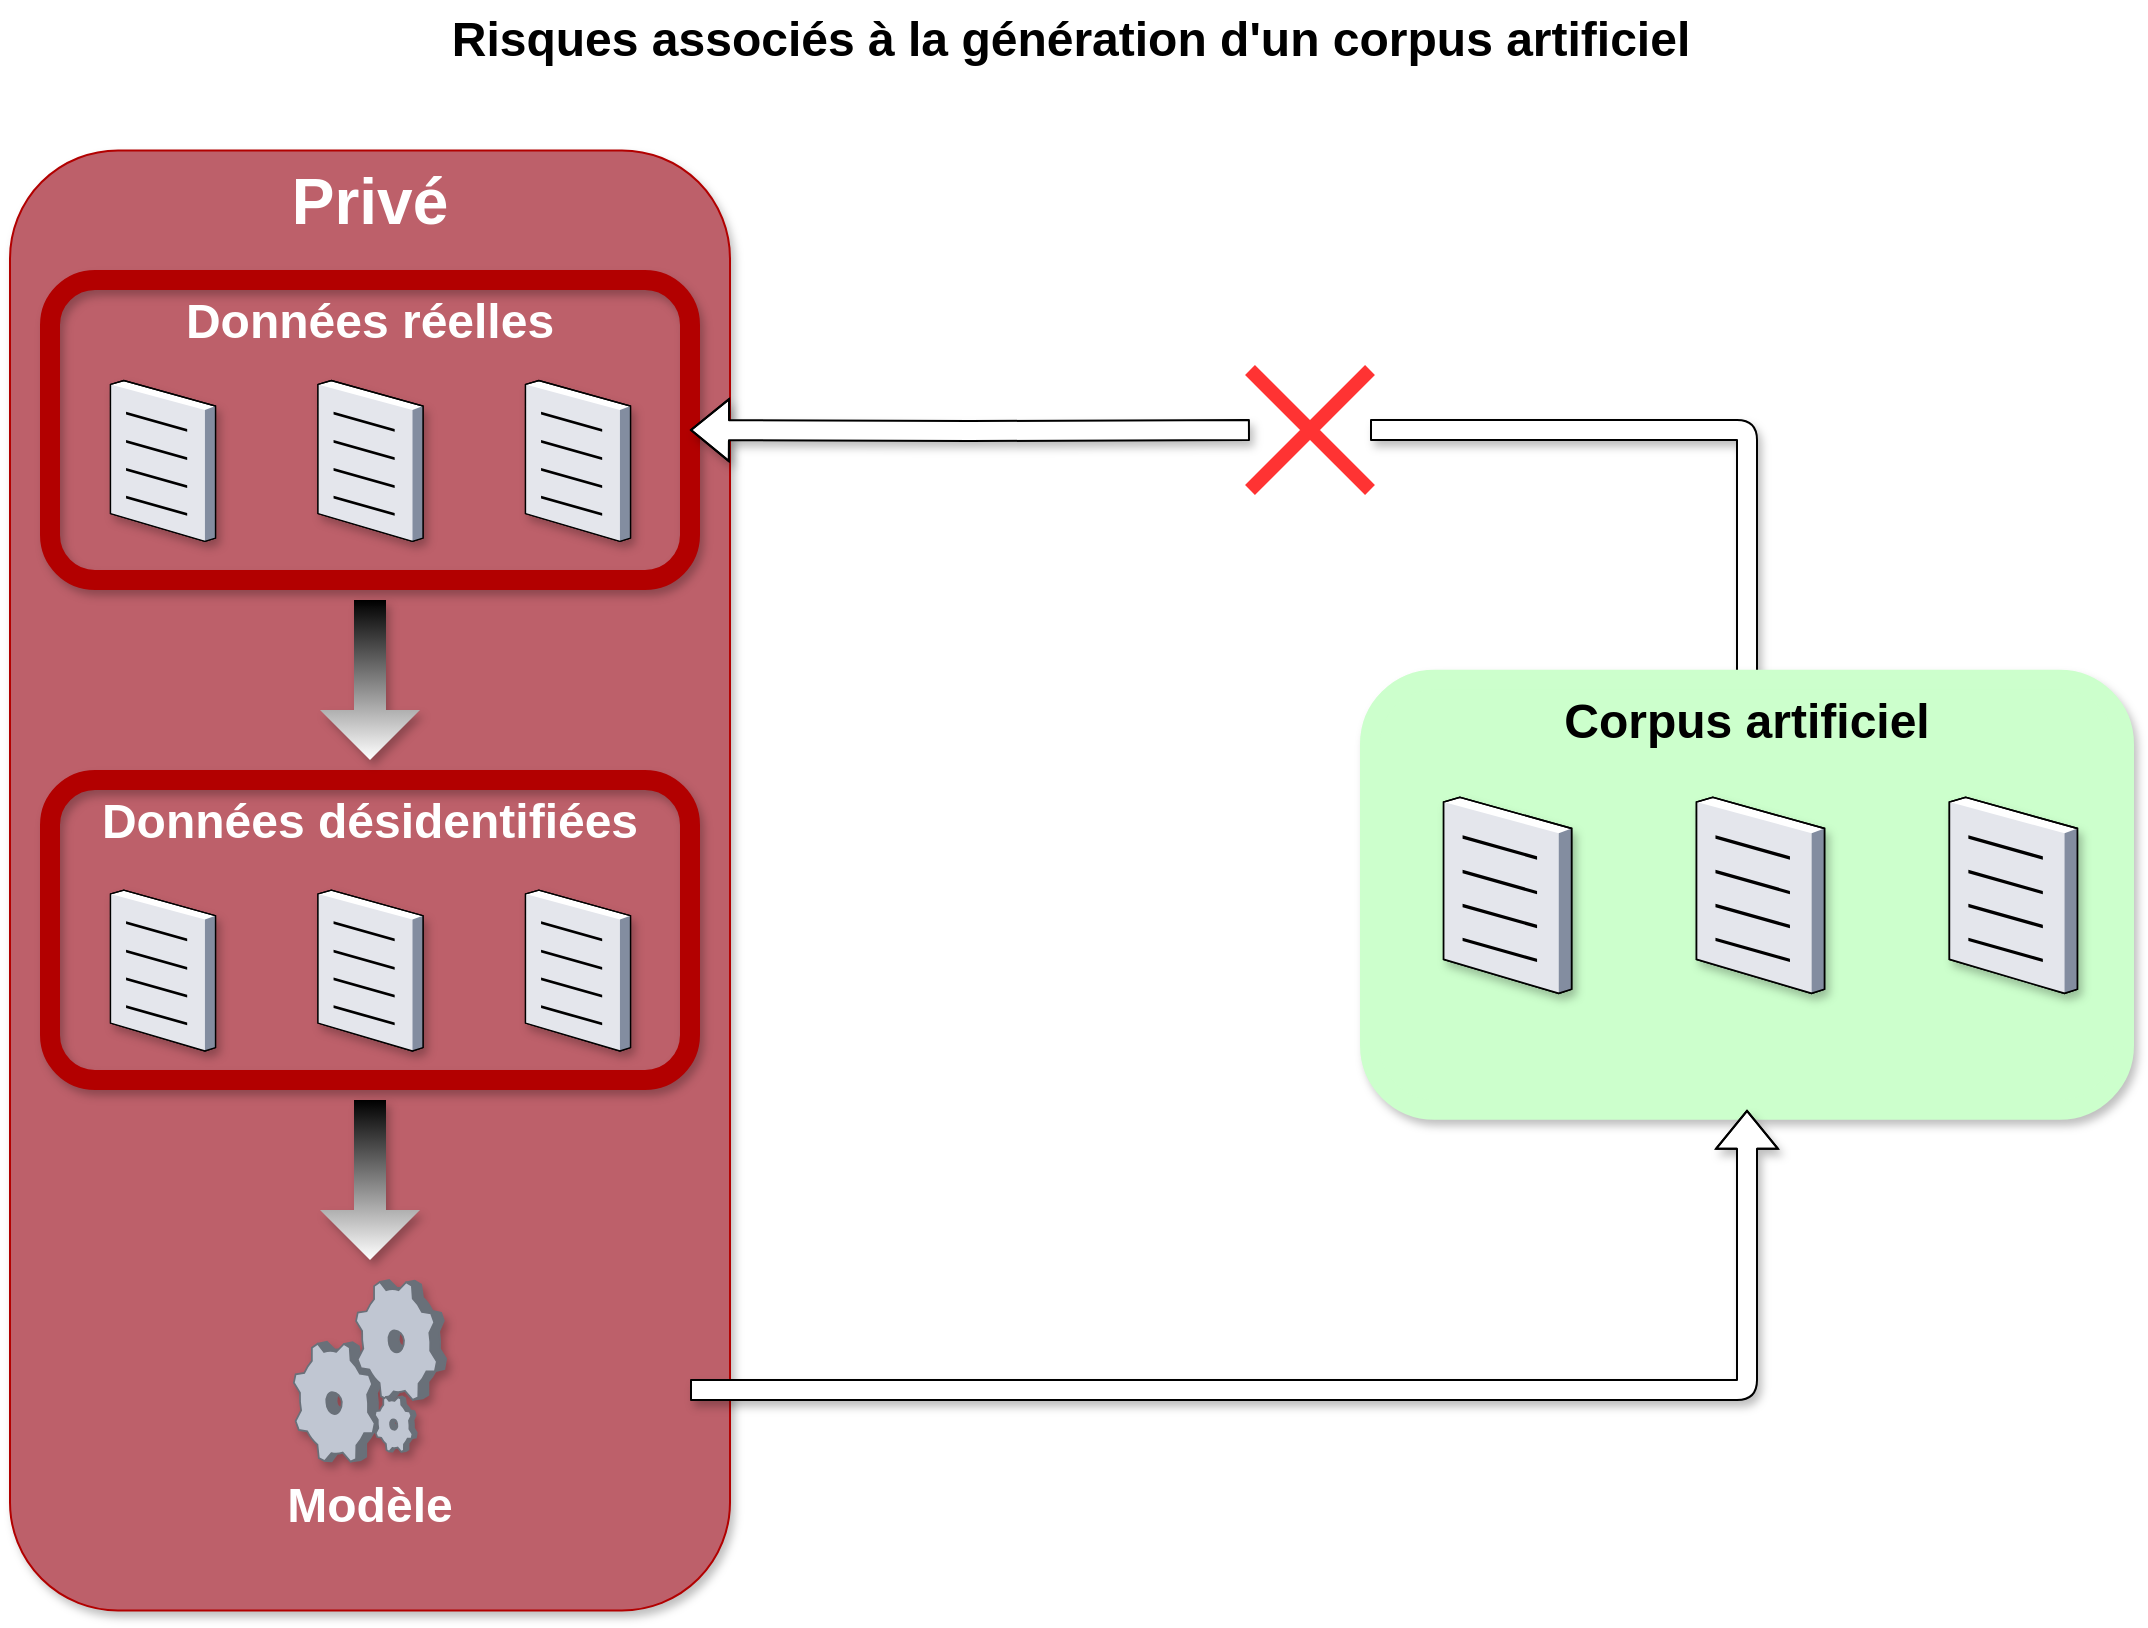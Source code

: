<mxfile version="17.1.3" type="github">
  <diagram name="Page-1" id="e3a06f82-3646-2815-327d-82caf3d4e204">
    <mxGraphModel dx="1422" dy="791" grid="1" gridSize="10" guides="1" tooltips="1" connect="1" arrows="1" fold="1" page="1" pageScale="1.5" pageWidth="1169" pageHeight="826" background="none" math="0" shadow="0">
      <root>
        <mxCell id="0" style=";html=1;" />
        <mxCell id="1" style=";html=1;" parent="0" />
        <mxCell id="OsMsd5XtsLLyWNKFsbmn-31" value="&lt;font style=&quot;font-size: 32px&quot;&gt;&lt;b&gt;&lt;font style=&quot;font-size: 32px&quot;&gt;Privé&lt;/font&gt;&lt;/b&gt;&lt;/font&gt;" style="whiteSpace=wrap;html=1;fillColor=#BD606A;fontSize=14;strokeColor=#B20000;verticalAlign=top;fontColor=#ffffff;perimeterSpacing=0;rounded=1;glass=0;shadow=1;sketch=0;gradientColor=none;" vertex="1" parent="1">
          <mxGeometry x="240" y="75.21" width="360" height="730" as="geometry" />
        </mxCell>
        <mxCell id="6a7d8f32e03d9370-62" value="Risques associés à la génération d&#39;un corpus artificiel" style="text;strokeColor=none;fillColor=none;html=1;fontSize=24;fontStyle=1;verticalAlign=middle;align=center;" parent="1" vertex="1">
          <mxGeometry x="240" width="1060" height="40" as="geometry" />
        </mxCell>
        <mxCell id="OsMsd5XtsLLyWNKFsbmn-35" value="" style="group;rounded=0;fillColor=none;strokeColor=none;" vertex="1" connectable="0" parent="1">
          <mxGeometry x="260" y="390" width="320" height="150.0" as="geometry" />
        </mxCell>
        <mxCell id="ujZurVDHWSOZeF2jrC4R-9" value="Données désidentifiées" style="whiteSpace=wrap;html=1;fillColor=none;fontSize=24;strokeColor=#B20000;verticalAlign=top;fontColor=#ffffff;rounded=1;glass=0;shadow=1;sketch=0;gradientColor=#DCB4BF;gradientDirection=south;strokeWidth=10;fontStyle=1" parent="OsMsd5XtsLLyWNKFsbmn-35" vertex="1">
          <mxGeometry width="320" height="150" as="geometry" />
        </mxCell>
        <mxCell id="OsMsd5XtsLLyWNKFsbmn-32" value="" style="verticalLabelPosition=bottom;sketch=0;aspect=fixed;html=1;verticalAlign=top;strokeColor=default;align=center;outlineConnect=0;shape=mxgraph.citrix.document;fillColor=#a0522d;fontColor=#ffffff;strokeWidth=0;shadow=1;" vertex="1" parent="OsMsd5XtsLLyWNKFsbmn-35">
          <mxGeometry x="237.5" y="54.79" width="52.5" height="80.43" as="geometry" />
        </mxCell>
        <mxCell id="OsMsd5XtsLLyWNKFsbmn-33" value="" style="verticalLabelPosition=bottom;sketch=0;aspect=fixed;html=1;verticalAlign=top;strokeColor=default;align=center;outlineConnect=0;shape=mxgraph.citrix.document;fillColor=#a0522d;fontColor=#ffffff;strokeWidth=0;shadow=1;" vertex="1" parent="OsMsd5XtsLLyWNKFsbmn-35">
          <mxGeometry x="133.75" y="54.79" width="52.5" height="80.43" as="geometry" />
        </mxCell>
        <mxCell id="OsMsd5XtsLLyWNKFsbmn-34" value="" style="verticalLabelPosition=bottom;sketch=0;aspect=fixed;html=1;verticalAlign=top;strokeColor=default;align=center;outlineConnect=0;shape=mxgraph.citrix.document;fillColor=#a0522d;fontColor=#ffffff;strokeWidth=0;shadow=1;" vertex="1" parent="OsMsd5XtsLLyWNKFsbmn-35">
          <mxGeometry x="30" y="54.79" width="52.5" height="80.43" as="geometry" />
        </mxCell>
        <mxCell id="OsMsd5XtsLLyWNKFsbmn-39" value="" style="html=1;shadow=1;dashed=0;align=center;verticalAlign=middle;shape=mxgraph.arrows2.arrow;dy=0.68;dx=25;direction=south;notch=0;rounded=1;glass=0;labelBackgroundColor=#ffffff;labelBorderColor=none;sketch=0;fontSize=24;strokeWidth=4;gradientDirection=east;gradientColor=#ffffff;fillColor=#000000;strokeColor=none;" vertex="1" parent="1">
          <mxGeometry x="395" y="300" width="50" height="80" as="geometry" />
        </mxCell>
        <mxCell id="OsMsd5XtsLLyWNKFsbmn-53" value="Modèle" style="rounded=1;whiteSpace=wrap;html=1;shadow=0;glass=0;labelBackgroundColor=none;labelBorderColor=none;sketch=0;fontSize=24;fontColor=#FFFFFF;strokeColor=none;strokeWidth=4;fillColor=none;gradientColor=#BD7176;gradientDirection=east;verticalAlign=bottom;fontStyle=1" vertex="1" parent="1">
          <mxGeometry x="260" y="620" width="320" height="150" as="geometry" />
        </mxCell>
        <mxCell id="OsMsd5XtsLLyWNKFsbmn-47" value="" style="verticalLabelPosition=bottom;sketch=0;aspect=fixed;html=1;verticalAlign=top;strokeColor=none;align=center;outlineConnect=0;shape=mxgraph.citrix.process;rounded=1;shadow=1;glass=0;labelBackgroundColor=#ffffff;labelBorderColor=none;fontSize=24;fontColor=#FFFFFF;fillColor=#DC143C;gradientColor=#BD7176;gradientDirection=east;" vertex="1" parent="1">
          <mxGeometry x="381.93" y="640" width="76.14" height="90.79" as="geometry" />
        </mxCell>
        <mxCell id="OsMsd5XtsLLyWNKFsbmn-55" value="" style="group" vertex="1" connectable="0" parent="1">
          <mxGeometry x="260" y="140" width="320" height="150" as="geometry" />
        </mxCell>
        <mxCell id="6a7d8f32e03d9370-57" value="&lt;font style=&quot;font-size: 24px&quot;&gt;Données réelles&lt;/font&gt;" style="whiteSpace=wrap;html=1;fillColor=none;fontSize=24;strokeColor=#B20000;verticalAlign=top;fontColor=#FFFFFF;perimeterSpacing=0;rounded=1;glass=0;shadow=1;sketch=0;fontStyle=1;labelBorderColor=none;strokeWidth=10;" parent="OsMsd5XtsLLyWNKFsbmn-55" vertex="1">
          <mxGeometry width="320" height="150" as="geometry" />
        </mxCell>
        <mxCell id="OsMsd5XtsLLyWNKFsbmn-28" value="" style="verticalLabelPosition=bottom;sketch=0;aspect=fixed;html=1;verticalAlign=top;strokeColor=default;align=center;outlineConnect=0;shape=mxgraph.citrix.document;fillColor=#a0522d;fontColor=#ffffff;strokeWidth=0;shadow=1;" vertex="1" parent="OsMsd5XtsLLyWNKFsbmn-55">
          <mxGeometry x="237.5" y="50" width="52.5" height="80.43" as="geometry" />
        </mxCell>
        <mxCell id="OsMsd5XtsLLyWNKFsbmn-29" value="" style="verticalLabelPosition=bottom;sketch=0;aspect=fixed;html=1;verticalAlign=top;strokeColor=default;align=center;outlineConnect=0;shape=mxgraph.citrix.document;fillColor=#a0522d;fontColor=#ffffff;strokeWidth=0;shadow=1;" vertex="1" parent="OsMsd5XtsLLyWNKFsbmn-55">
          <mxGeometry x="133.75" y="50" width="52.5" height="80.43" as="geometry" />
        </mxCell>
        <mxCell id="OsMsd5XtsLLyWNKFsbmn-30" value="" style="verticalLabelPosition=bottom;sketch=0;aspect=fixed;html=1;verticalAlign=top;strokeColor=default;align=center;outlineConnect=0;shape=mxgraph.citrix.document;fillColor=#a0522d;fontColor=#ffffff;strokeWidth=0;shadow=1;" vertex="1" parent="OsMsd5XtsLLyWNKFsbmn-55">
          <mxGeometry x="30" y="50" width="52.5" height="80.43" as="geometry" />
        </mxCell>
        <mxCell id="OsMsd5XtsLLyWNKFsbmn-69" value="" style="html=1;shadow=1;dashed=0;align=center;verticalAlign=middle;shape=mxgraph.arrows2.arrow;dy=0.68;dx=25;direction=south;notch=0;rounded=1;glass=0;labelBackgroundColor=#ffffff;labelBorderColor=none;sketch=0;fontSize=24;strokeWidth=4;gradientDirection=east;gradientColor=#ffffff;fillColor=#000000;strokeColor=none;" vertex="1" parent="1">
          <mxGeometry x="395" y="550" width="50" height="80" as="geometry" />
        </mxCell>
        <mxCell id="OsMsd5XtsLLyWNKFsbmn-71" style="edgeStyle=elbowEdgeStyle;shape=flexArrow;rounded=1;sketch=0;orthogonalLoop=1;jettySize=auto;html=1;exitX=0.5;exitY=0;exitDx=0;exitDy=0;shadow=1;fontSize=24;fontColor=default;startArrow=none;startFill=0;strokeColor=default;fillColor=#FFFFFF;gradientColor=none;gradientDirection=north;endArrow=none;endFill=0;elbow=vertical;" edge="1" parent="1" source="OsMsd5XtsLLyWNKFsbmn-57" target="OsMsd5XtsLLyWNKFsbmn-74">
          <mxGeometry relative="1" as="geometry">
            <mxPoint x="1100" y="180" as="targetPoint" />
            <Array as="points">
              <mxPoint x="1060" y="215" />
            </Array>
          </mxGeometry>
        </mxCell>
        <mxCell id="OsMsd5XtsLLyWNKFsbmn-57" value="Corpus artificiel" style="whiteSpace=wrap;html=1;fillColor=#CCFFCC;fontSize=24;strokeColor=#CCFFCC;verticalAlign=top;fontColor=default;perimeterSpacing=0;rounded=1;glass=0;shadow=1;sketch=0;fontStyle=1;labelBorderColor=none;strokeWidth=10;labelBackgroundColor=none;" vertex="1" parent="1">
          <mxGeometry x="920" y="339.9" width="377" height="215" as="geometry" />
        </mxCell>
        <mxCell id="OsMsd5XtsLLyWNKFsbmn-58" value="" style="verticalLabelPosition=bottom;sketch=0;aspect=fixed;html=1;verticalAlign=top;strokeColor=#CCFFCC;align=center;outlineConnect=0;shape=mxgraph.citrix.document;fillColor=#CCFFCC;fontColor=default;strokeWidth=0;shadow=1;labelBackgroundColor=none;" vertex="1" parent="1">
          <mxGeometry x="1209.453" y="398.387" width="63.984" height="98.024" as="geometry" />
        </mxCell>
        <mxCell id="OsMsd5XtsLLyWNKFsbmn-59" value="" style="verticalLabelPosition=bottom;sketch=0;aspect=fixed;html=1;verticalAlign=top;strokeColor=#CCFFCC;align=center;outlineConnect=0;shape=mxgraph.citrix.document;fillColor=#CCFFCC;fontColor=default;strokeWidth=0;shadow=1;labelBackgroundColor=none;" vertex="1" parent="1">
          <mxGeometry x="1083.008" y="398.387" width="63.984" height="98.024" as="geometry" />
        </mxCell>
        <mxCell id="OsMsd5XtsLLyWNKFsbmn-60" value="" style="verticalLabelPosition=bottom;sketch=0;aspect=fixed;html=1;verticalAlign=top;strokeColor=#CCFFCC;align=center;outlineConnect=0;shape=mxgraph.citrix.document;fillColor=#CCFFCC;fontColor=default;strokeWidth=0;shadow=1;labelBackgroundColor=none;" vertex="1" parent="1">
          <mxGeometry x="956.562" y="398.387" width="63.984" height="98.024" as="geometry" />
        </mxCell>
        <mxCell id="OsMsd5XtsLLyWNKFsbmn-68" style="shape=flexArrow;rounded=1;orthogonalLoop=1;jettySize=auto;html=1;exitX=1;exitY=0.5;exitDx=0;exitDy=0;entryX=0.5;entryY=1;entryDx=0;entryDy=0;fontSize=24;fontColor=default;strokeColor=default;edgeStyle=orthogonalEdgeStyle;startArrow=none;startFill=0;sketch=0;shadow=1;fillColor=#FFFFFF;gradientColor=none;gradientDirection=north;" edge="1" parent="1" source="OsMsd5XtsLLyWNKFsbmn-53" target="OsMsd5XtsLLyWNKFsbmn-57">
          <mxGeometry relative="1" as="geometry" />
        </mxCell>
        <mxCell id="OsMsd5XtsLLyWNKFsbmn-72" style="edgeStyle=orthogonalEdgeStyle;shape=flexArrow;rounded=1;sketch=0;orthogonalLoop=1;jettySize=auto;html=1;exitX=0.033;exitY=0.5;exitDx=0;exitDy=0;shadow=1;fontSize=24;fontColor=default;startArrow=none;startFill=0;strokeColor=default;fillColor=#FFFFFF;gradientColor=none;gradientDirection=north;entryX=1;entryY=0.5;entryDx=0;entryDy=0;exitPerimeter=0;" edge="1" parent="1" target="6a7d8f32e03d9370-57">
          <mxGeometry relative="1" as="geometry">
            <mxPoint x="859.975" y="215" as="sourcePoint" />
          </mxGeometry>
        </mxCell>
        <mxCell id="OsMsd5XtsLLyWNKFsbmn-74" value="" style="shape=umlDestroy;whiteSpace=wrap;html=1;strokeWidth=7;rounded=0;shadow=0;glass=0;labelBackgroundColor=none;labelBorderColor=none;sketch=0;fontSize=24;fontColor=default;fillColor=#FF3333;gradientColor=none;gradientDirection=east;strokeColor=#FF3333;" vertex="1" parent="1">
          <mxGeometry x="860" y="185" width="60" height="60" as="geometry" />
        </mxCell>
      </root>
    </mxGraphModel>
  </diagram>
</mxfile>
